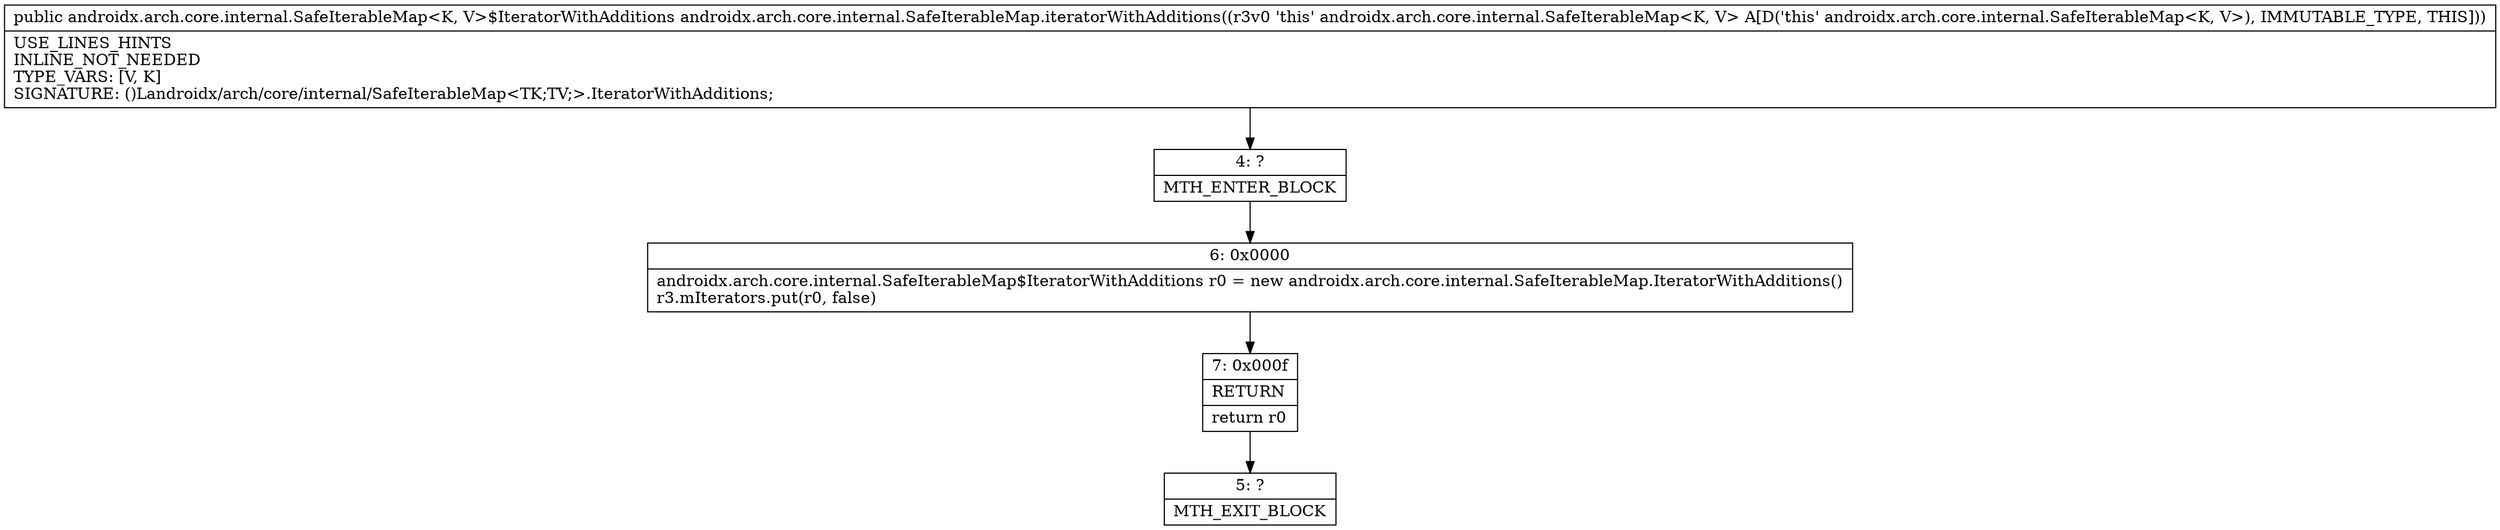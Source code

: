 digraph "CFG forandroidx.arch.core.internal.SafeIterableMap.iteratorWithAdditions()Landroidx\/arch\/core\/internal\/SafeIterableMap$IteratorWithAdditions;" {
Node_4 [shape=record,label="{4\:\ ?|MTH_ENTER_BLOCK\l}"];
Node_6 [shape=record,label="{6\:\ 0x0000|androidx.arch.core.internal.SafeIterableMap$IteratorWithAdditions r0 = new androidx.arch.core.internal.SafeIterableMap.IteratorWithAdditions()\lr3.mIterators.put(r0, false)\l}"];
Node_7 [shape=record,label="{7\:\ 0x000f|RETURN\l|return r0\l}"];
Node_5 [shape=record,label="{5\:\ ?|MTH_EXIT_BLOCK\l}"];
MethodNode[shape=record,label="{public androidx.arch.core.internal.SafeIterableMap\<K, V\>$IteratorWithAdditions androidx.arch.core.internal.SafeIterableMap.iteratorWithAdditions((r3v0 'this' androidx.arch.core.internal.SafeIterableMap\<K, V\> A[D('this' androidx.arch.core.internal.SafeIterableMap\<K, V\>), IMMUTABLE_TYPE, THIS]))  | USE_LINES_HINTS\lINLINE_NOT_NEEDED\lTYPE_VARS: [V, K]\lSIGNATURE: ()Landroidx\/arch\/core\/internal\/SafeIterableMap\<TK;TV;\>.IteratorWithAdditions;\l}"];
MethodNode -> Node_4;Node_4 -> Node_6;
Node_6 -> Node_7;
Node_7 -> Node_5;
}

